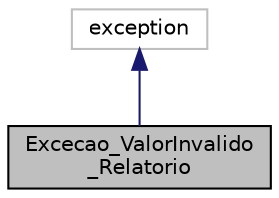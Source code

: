 digraph "Excecao_ValorInvalido_Relatorio"
{
 // LATEX_PDF_SIZE
  edge [fontname="Helvetica",fontsize="10",labelfontname="Helvetica",labelfontsize="10"];
  node [fontname="Helvetica",fontsize="10",shape=record];
  Node1 [label="Excecao_ValorInvalido\l_Relatorio",height=0.2,width=0.4,color="black", fillcolor="grey75", style="filled", fontcolor="black",tooltip="Exceção de Relatório."];
  Node2 -> Node1 [dir="back",color="midnightblue",fontsize="10",style="solid",fontname="Helvetica"];
  Node2 [label="exception",height=0.2,width=0.4,color="grey75", fillcolor="white", style="filled",tooltip=" "];
}
